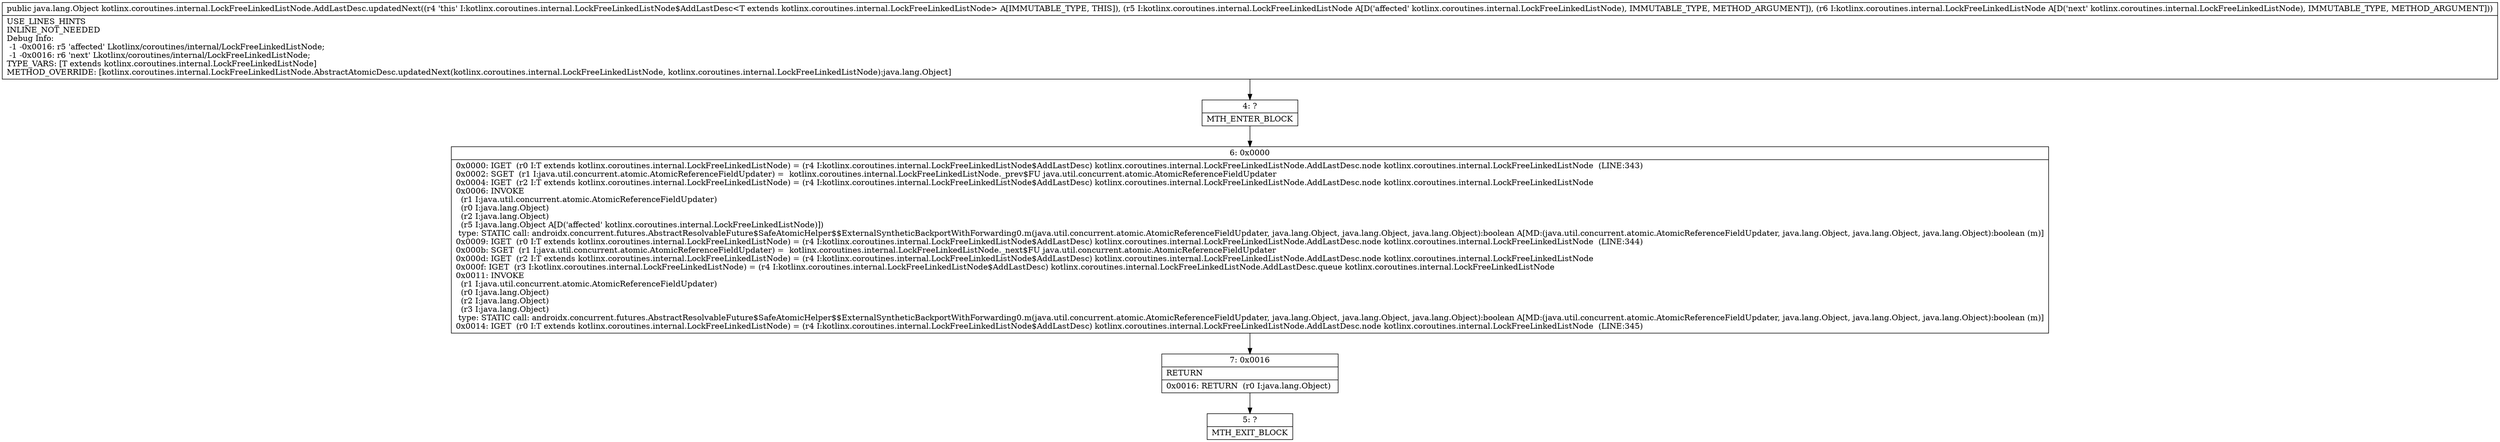 digraph "CFG forkotlinx.coroutines.internal.LockFreeLinkedListNode.AddLastDesc.updatedNext(Lkotlinx\/coroutines\/internal\/LockFreeLinkedListNode;Lkotlinx\/coroutines\/internal\/LockFreeLinkedListNode;)Ljava\/lang\/Object;" {
Node_4 [shape=record,label="{4\:\ ?|MTH_ENTER_BLOCK\l}"];
Node_6 [shape=record,label="{6\:\ 0x0000|0x0000: IGET  (r0 I:T extends kotlinx.coroutines.internal.LockFreeLinkedListNode) = (r4 I:kotlinx.coroutines.internal.LockFreeLinkedListNode$AddLastDesc) kotlinx.coroutines.internal.LockFreeLinkedListNode.AddLastDesc.node kotlinx.coroutines.internal.LockFreeLinkedListNode  (LINE:343)\l0x0002: SGET  (r1 I:java.util.concurrent.atomic.AtomicReferenceFieldUpdater) =  kotlinx.coroutines.internal.LockFreeLinkedListNode._prev$FU java.util.concurrent.atomic.AtomicReferenceFieldUpdater \l0x0004: IGET  (r2 I:T extends kotlinx.coroutines.internal.LockFreeLinkedListNode) = (r4 I:kotlinx.coroutines.internal.LockFreeLinkedListNode$AddLastDesc) kotlinx.coroutines.internal.LockFreeLinkedListNode.AddLastDesc.node kotlinx.coroutines.internal.LockFreeLinkedListNode \l0x0006: INVOKE  \l  (r1 I:java.util.concurrent.atomic.AtomicReferenceFieldUpdater)\l  (r0 I:java.lang.Object)\l  (r2 I:java.lang.Object)\l  (r5 I:java.lang.Object A[D('affected' kotlinx.coroutines.internal.LockFreeLinkedListNode)])\l type: STATIC call: androidx.concurrent.futures.AbstractResolvableFuture$SafeAtomicHelper$$ExternalSyntheticBackportWithForwarding0.m(java.util.concurrent.atomic.AtomicReferenceFieldUpdater, java.lang.Object, java.lang.Object, java.lang.Object):boolean A[MD:(java.util.concurrent.atomic.AtomicReferenceFieldUpdater, java.lang.Object, java.lang.Object, java.lang.Object):boolean (m)]\l0x0009: IGET  (r0 I:T extends kotlinx.coroutines.internal.LockFreeLinkedListNode) = (r4 I:kotlinx.coroutines.internal.LockFreeLinkedListNode$AddLastDesc) kotlinx.coroutines.internal.LockFreeLinkedListNode.AddLastDesc.node kotlinx.coroutines.internal.LockFreeLinkedListNode  (LINE:344)\l0x000b: SGET  (r1 I:java.util.concurrent.atomic.AtomicReferenceFieldUpdater) =  kotlinx.coroutines.internal.LockFreeLinkedListNode._next$FU java.util.concurrent.atomic.AtomicReferenceFieldUpdater \l0x000d: IGET  (r2 I:T extends kotlinx.coroutines.internal.LockFreeLinkedListNode) = (r4 I:kotlinx.coroutines.internal.LockFreeLinkedListNode$AddLastDesc) kotlinx.coroutines.internal.LockFreeLinkedListNode.AddLastDesc.node kotlinx.coroutines.internal.LockFreeLinkedListNode \l0x000f: IGET  (r3 I:kotlinx.coroutines.internal.LockFreeLinkedListNode) = (r4 I:kotlinx.coroutines.internal.LockFreeLinkedListNode$AddLastDesc) kotlinx.coroutines.internal.LockFreeLinkedListNode.AddLastDesc.queue kotlinx.coroutines.internal.LockFreeLinkedListNode \l0x0011: INVOKE  \l  (r1 I:java.util.concurrent.atomic.AtomicReferenceFieldUpdater)\l  (r0 I:java.lang.Object)\l  (r2 I:java.lang.Object)\l  (r3 I:java.lang.Object)\l type: STATIC call: androidx.concurrent.futures.AbstractResolvableFuture$SafeAtomicHelper$$ExternalSyntheticBackportWithForwarding0.m(java.util.concurrent.atomic.AtomicReferenceFieldUpdater, java.lang.Object, java.lang.Object, java.lang.Object):boolean A[MD:(java.util.concurrent.atomic.AtomicReferenceFieldUpdater, java.lang.Object, java.lang.Object, java.lang.Object):boolean (m)]\l0x0014: IGET  (r0 I:T extends kotlinx.coroutines.internal.LockFreeLinkedListNode) = (r4 I:kotlinx.coroutines.internal.LockFreeLinkedListNode$AddLastDesc) kotlinx.coroutines.internal.LockFreeLinkedListNode.AddLastDesc.node kotlinx.coroutines.internal.LockFreeLinkedListNode  (LINE:345)\l}"];
Node_7 [shape=record,label="{7\:\ 0x0016|RETURN\l|0x0016: RETURN  (r0 I:java.lang.Object) \l}"];
Node_5 [shape=record,label="{5\:\ ?|MTH_EXIT_BLOCK\l}"];
MethodNode[shape=record,label="{public java.lang.Object kotlinx.coroutines.internal.LockFreeLinkedListNode.AddLastDesc.updatedNext((r4 'this' I:kotlinx.coroutines.internal.LockFreeLinkedListNode$AddLastDesc\<T extends kotlinx.coroutines.internal.LockFreeLinkedListNode\> A[IMMUTABLE_TYPE, THIS]), (r5 I:kotlinx.coroutines.internal.LockFreeLinkedListNode A[D('affected' kotlinx.coroutines.internal.LockFreeLinkedListNode), IMMUTABLE_TYPE, METHOD_ARGUMENT]), (r6 I:kotlinx.coroutines.internal.LockFreeLinkedListNode A[D('next' kotlinx.coroutines.internal.LockFreeLinkedListNode), IMMUTABLE_TYPE, METHOD_ARGUMENT]))  | USE_LINES_HINTS\lINLINE_NOT_NEEDED\lDebug Info:\l  \-1 \-0x0016: r5 'affected' Lkotlinx\/coroutines\/internal\/LockFreeLinkedListNode;\l  \-1 \-0x0016: r6 'next' Lkotlinx\/coroutines\/internal\/LockFreeLinkedListNode;\lTYPE_VARS: [T extends kotlinx.coroutines.internal.LockFreeLinkedListNode]\lMETHOD_OVERRIDE: [kotlinx.coroutines.internal.LockFreeLinkedListNode.AbstractAtomicDesc.updatedNext(kotlinx.coroutines.internal.LockFreeLinkedListNode, kotlinx.coroutines.internal.LockFreeLinkedListNode):java.lang.Object]\l}"];
MethodNode -> Node_4;Node_4 -> Node_6;
Node_6 -> Node_7;
Node_7 -> Node_5;
}

